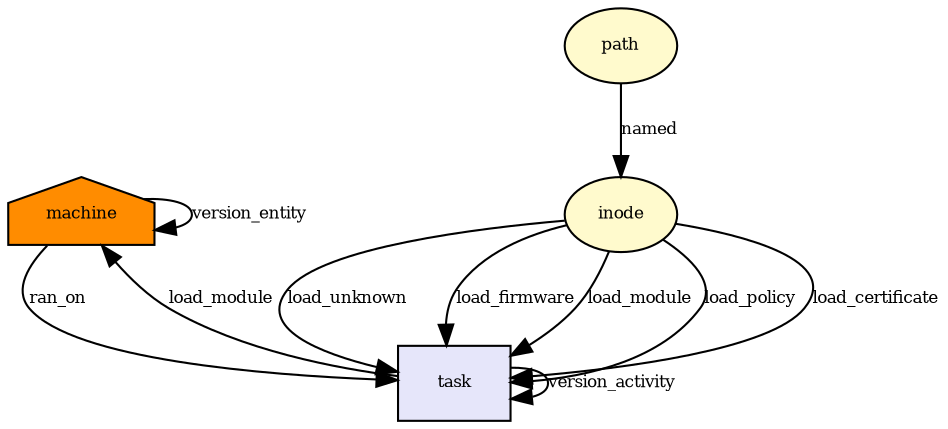 digraph RGL__DirectedAdjacencyGraph {machine[fontsize = 8,label = machine,shape = house, fillcolor="#ff8c00", style = filled]

task[fontsize = 8,label = task,shape = rectangle, fillcolor="#e6e6fa", style = filled]

machine -> task[fontsize = 8,label = ran_on]

path[fontsize = 8,label = path,shape = ellipse, fillcolor="#fffacd", style = filled]

inode[fontsize = 8,label = inode,shape = ellipse, fillcolor="#fffacd", style = filled]

path -> inode[fontsize = 8,label = named]

inode -> task[fontsize = 8,label = load_unknown]

task -> task[fontsize = 8,label = version_activity]

task -> machine[fontsize = 8,label = load_module]

machine -> machine[fontsize = 8,label = version_entity]

inode -> task[fontsize = 8,label = load_firmware]

inode -> task[fontsize = 8,label = load_module]

inode -> task[fontsize = 8,label = load_policy]

inode -> task[fontsize = 8,label = load_certificate]

}